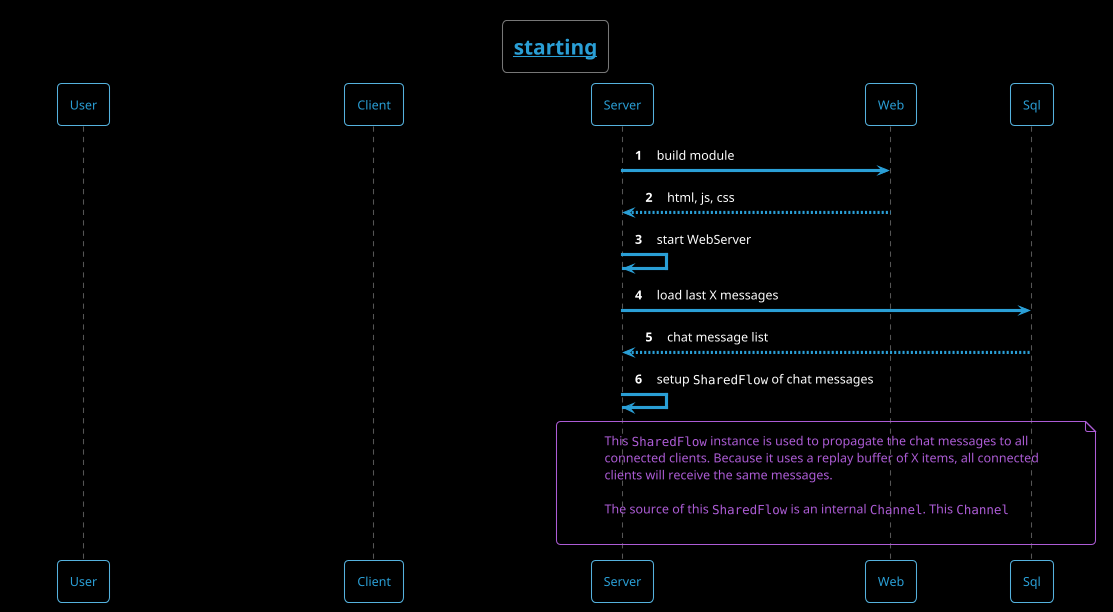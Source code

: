 @startuml
'https://plantuml.com/sequence-diagram

!theme cyborg-outline

autonumber

skinparam backgroundColor #000

title __**starting**__

participant User order 1
participant Client order 2
participant Server order 3
participant Web order 4
participant Sql order 5


Server -> Web: build module
return html, js, css

Server -> Server: start WebServer
Server -> Sql: load last X messages
return chat message list
Server -> Server: setup ""SharedFlow"" of chat messages
note over Server, Sql
This ""SharedFlow"" instance is used to propagate the chat messages to all
connected clients. Because it uses a replay buffer of X items, all connected
clients will receive the same messages.

The source of this ""SharedFlow"" is an internal ""Channel"". This ""Channel""

end note


newpage __**connecting**__

User -> Client: browse to __""chat.zieger.dev""__
Client -> Server: request website
return respond landing page

User <- Client: display username\ntextfield and login button
return enter username and\npress login button

Client -> Server ++ : request websocket connection\nand provide username as\nparameter
Server -> Sql: get existing user with same name\nor insert new one
Server <-- Sql: user entity instance

Client <-- Server: accept websocket connection\nand respond with main page
User <-- Client: display message textfield, send button\nand bind websocket input ""Channel""\nto chat message list
Server -> Server: bind webservice output ""Channel""\nto ""SharedFlow""
Server -> Server: sned user joined message\nto ""SharedFlow""
Client <-- Server: send all loaded chat messages
User <-- Client: display received messages


newpage __**sending new message**__


@enduml